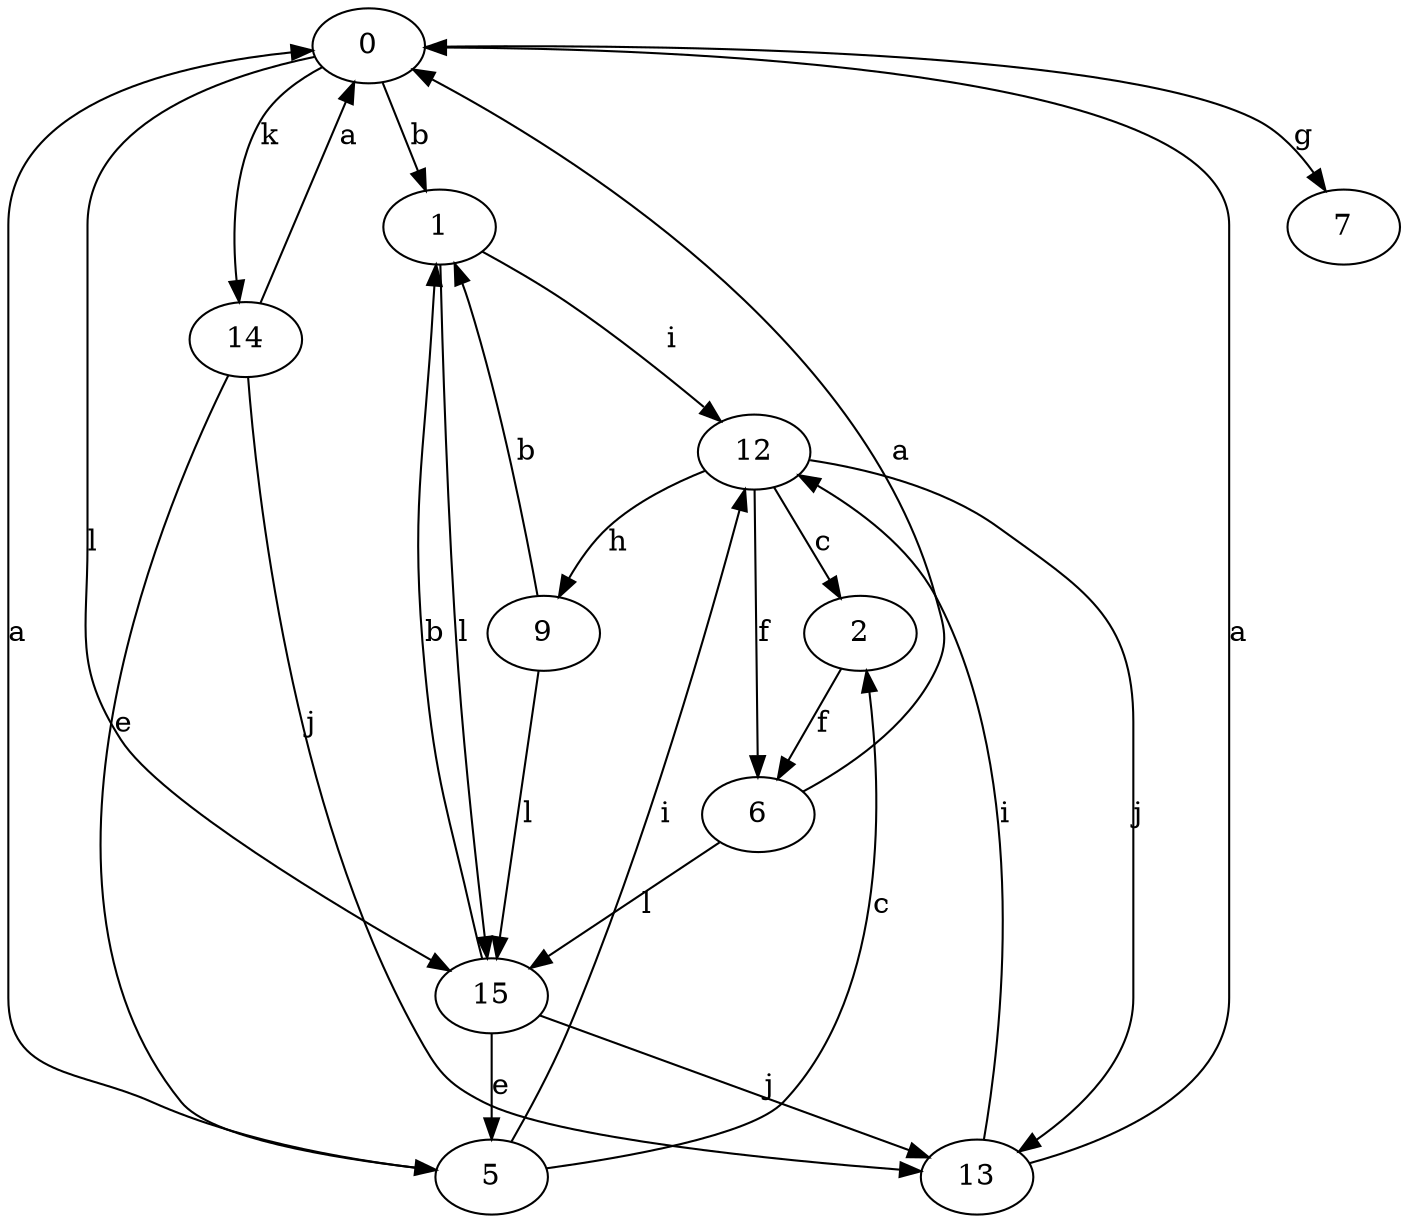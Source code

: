 strict digraph  {
0;
1;
2;
5;
6;
7;
9;
12;
13;
14;
15;
0 -> 1  [label=b];
0 -> 7  [label=g];
0 -> 14  [label=k];
0 -> 15  [label=l];
1 -> 12  [label=i];
1 -> 15  [label=l];
2 -> 6  [label=f];
5 -> 0  [label=a];
5 -> 2  [label=c];
5 -> 12  [label=i];
6 -> 0  [label=a];
6 -> 15  [label=l];
9 -> 1  [label=b];
9 -> 15  [label=l];
12 -> 2  [label=c];
12 -> 6  [label=f];
12 -> 9  [label=h];
12 -> 13  [label=j];
13 -> 0  [label=a];
13 -> 12  [label=i];
14 -> 0  [label=a];
14 -> 5  [label=e];
14 -> 13  [label=j];
15 -> 1  [label=b];
15 -> 5  [label=e];
15 -> 13  [label=j];
}
